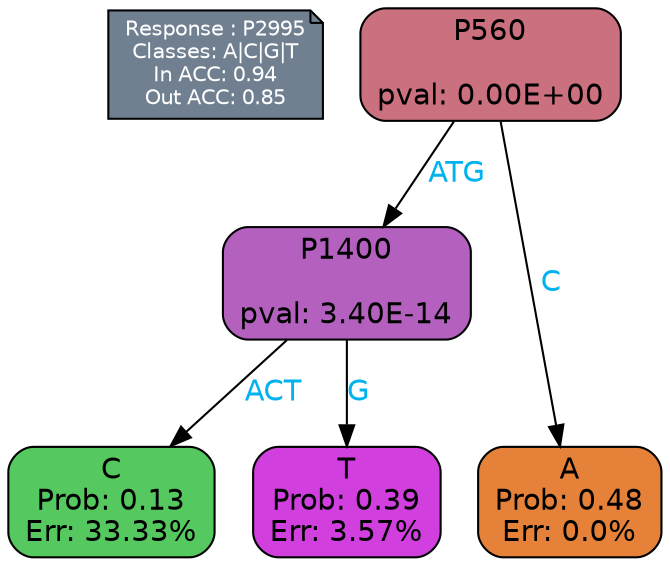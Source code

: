 digraph Tree {
node [shape=box, style="filled, rounded", color="black", fontname=helvetica] ;
graph [ranksep=equally, splines=polylines, bgcolor=transparent, dpi=600] ;
edge [fontname=helvetica] ;
LEGEND [label="Response : P2995
Classes: A|C|G|T
In ACC: 0.94
Out ACC: 0.85
",shape=note,align=left,style=filled,fillcolor="slategray",fontcolor="white",fontsize=10];1 [label="P560

pval: 0.00E+00", fillcolor="#cb707f"] ;
2 [label="P1400

pval: 3.40E-14", fillcolor="#b360bf"] ;
3 [label="C
Prob: 0.13
Err: 33.33%", fillcolor="#55c95f"] ;
4 [label="T
Prob: 0.39
Err: 3.57%", fillcolor="#d13fde"] ;
5 [label="A
Prob: 0.48
Err: 0.0%", fillcolor="#e58139"] ;
1 -> 2 [label="ATG",fontcolor=deepskyblue2] ;
1 -> 5 [label="C",fontcolor=deepskyblue2] ;
2 -> 3 [label="ACT",fontcolor=deepskyblue2] ;
2 -> 4 [label="G",fontcolor=deepskyblue2] ;
{rank = same; 3;4;5;}{rank = same; LEGEND;1;}}